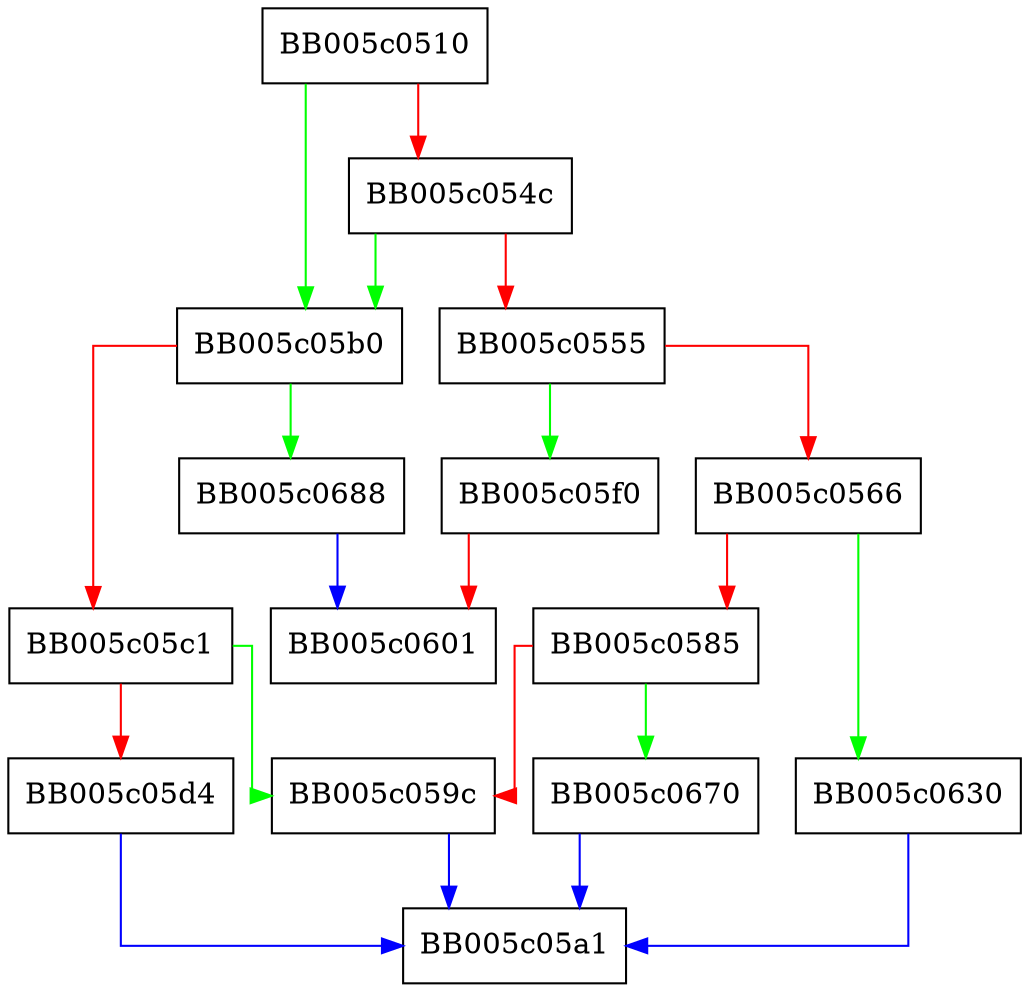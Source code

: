 digraph evp_default_properties_enable_fips_int {
  node [shape="box"];
  graph [splines=ortho];
  BB005c0510 -> BB005c05b0 [color="green"];
  BB005c0510 -> BB005c054c [color="red"];
  BB005c054c -> BB005c05b0 [color="green"];
  BB005c054c -> BB005c0555 [color="red"];
  BB005c0555 -> BB005c05f0 [color="green"];
  BB005c0555 -> BB005c0566 [color="red"];
  BB005c0566 -> BB005c0630 [color="green"];
  BB005c0566 -> BB005c0585 [color="red"];
  BB005c0585 -> BB005c0670 [color="green"];
  BB005c0585 -> BB005c059c [color="red"];
  BB005c059c -> BB005c05a1 [color="blue"];
  BB005c05b0 -> BB005c0688 [color="green"];
  BB005c05b0 -> BB005c05c1 [color="red"];
  BB005c05c1 -> BB005c059c [color="green"];
  BB005c05c1 -> BB005c05d4 [color="red"];
  BB005c05d4 -> BB005c05a1 [color="blue"];
  BB005c05f0 -> BB005c0601 [color="red"];
  BB005c0630 -> BB005c05a1 [color="blue"];
  BB005c0670 -> BB005c05a1 [color="blue"];
  BB005c0688 -> BB005c0601 [color="blue"];
}